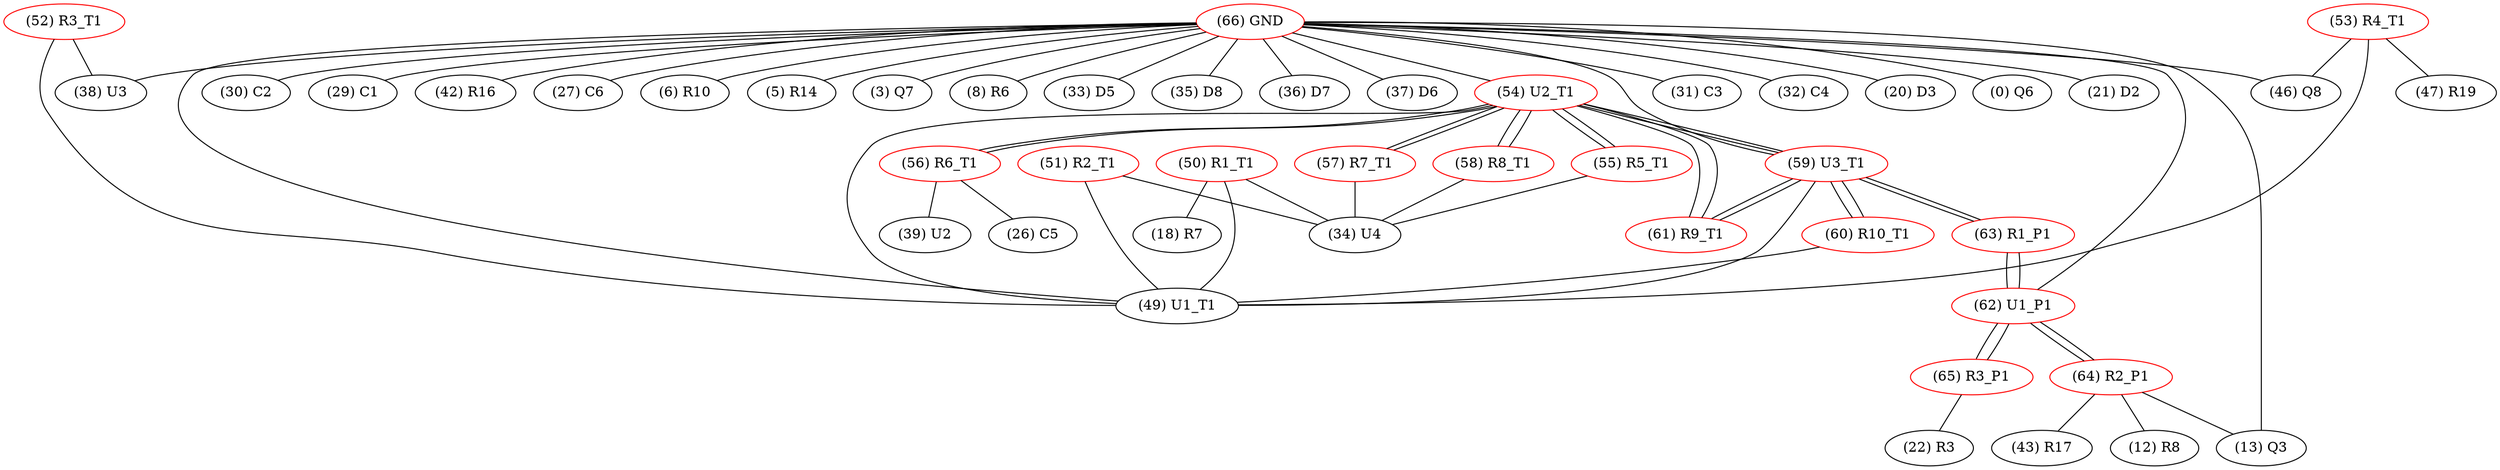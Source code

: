 graph {
	50 [label="(50) R1_T1" color=red]
	34 [label="(34) U4"]
	18 [label="(18) R7"]
	49 [label="(49) U1_T1"]
	51 [label="(51) R2_T1" color=red]
	34 [label="(34) U4"]
	49 [label="(49) U1_T1"]
	52 [label="(52) R3_T1" color=red]
	38 [label="(38) U3"]
	49 [label="(49) U1_T1"]
	53 [label="(53) R4_T1" color=red]
	46 [label="(46) Q8"]
	47 [label="(47) R19"]
	49 [label="(49) U1_T1"]
	54 [label="(54) U2_T1" color=red]
	57 [label="(57) R7_T1"]
	58 [label="(58) R8_T1"]
	55 [label="(55) R5_T1"]
	56 [label="(56) R6_T1"]
	59 [label="(59) U3_T1"]
	49 [label="(49) U1_T1"]
	61 [label="(61) R9_T1"]
	55 [label="(55) R5_T1" color=red]
	34 [label="(34) U4"]
	54 [label="(54) U2_T1"]
	56 [label="(56) R6_T1" color=red]
	26 [label="(26) C5"]
	39 [label="(39) U2"]
	54 [label="(54) U2_T1"]
	57 [label="(57) R7_T1" color=red]
	34 [label="(34) U4"]
	54 [label="(54) U2_T1"]
	58 [label="(58) R8_T1" color=red]
	34 [label="(34) U4"]
	54 [label="(54) U2_T1"]
	59 [label="(59) U3_T1" color=red]
	54 [label="(54) U2_T1"]
	49 [label="(49) U1_T1"]
	61 [label="(61) R9_T1"]
	60 [label="(60) R10_T1"]
	63 [label="(63) R1_P1"]
	60 [label="(60) R10_T1" color=red]
	59 [label="(59) U3_T1"]
	49 [label="(49) U1_T1"]
	61 [label="(61) R9_T1" color=red]
	54 [label="(54) U2_T1"]
	59 [label="(59) U3_T1"]
	62 [label="(62) U1_P1" color=red]
	65 [label="(65) R3_P1"]
	64 [label="(64) R2_P1"]
	63 [label="(63) R1_P1"]
	63 [label="(63) R1_P1" color=red]
	59 [label="(59) U3_T1"]
	62 [label="(62) U1_P1"]
	64 [label="(64) R2_P1" color=red]
	12 [label="(12) R8"]
	13 [label="(13) Q3"]
	43 [label="(43) R17"]
	62 [label="(62) U1_P1"]
	65 [label="(65) R3_P1" color=red]
	22 [label="(22) R3"]
	62 [label="(62) U1_P1"]
	66 [label="(66) GND" color=red]
	31 [label="(31) C3"]
	32 [label="(32) C4"]
	20 [label="(20) D3"]
	0 [label="(0) Q6"]
	21 [label="(21) D2"]
	30 [label="(30) C2"]
	38 [label="(38) U3"]
	29 [label="(29) C1"]
	42 [label="(42) R16"]
	27 [label="(27) C6"]
	6 [label="(6) R10"]
	5 [label="(5) R14"]
	3 [label="(3) Q7"]
	13 [label="(13) Q3"]
	8 [label="(8) R6"]
	33 [label="(33) D5"]
	35 [label="(35) D8"]
	46 [label="(46) Q8"]
	36 [label="(36) D7"]
	37 [label="(37) D6"]
	54 [label="(54) U2_T1"]
	59 [label="(59) U3_T1"]
	49 [label="(49) U1_T1"]
	62 [label="(62) U1_P1"]
	50 -- 34
	50 -- 18
	50 -- 49
	51 -- 34
	51 -- 49
	52 -- 38
	52 -- 49
	53 -- 46
	53 -- 47
	53 -- 49
	54 -- 57
	54 -- 58
	54 -- 55
	54 -- 56
	54 -- 59
	54 -- 49
	54 -- 61
	55 -- 34
	55 -- 54
	56 -- 26
	56 -- 39
	56 -- 54
	57 -- 34
	57 -- 54
	58 -- 34
	58 -- 54
	59 -- 54
	59 -- 49
	59 -- 61
	59 -- 60
	59 -- 63
	60 -- 59
	60 -- 49
	61 -- 54
	61 -- 59
	62 -- 65
	62 -- 64
	62 -- 63
	63 -- 59
	63 -- 62
	64 -- 12
	64 -- 13
	64 -- 43
	64 -- 62
	65 -- 22
	65 -- 62
	66 -- 31
	66 -- 32
	66 -- 20
	66 -- 0
	66 -- 21
	66 -- 30
	66 -- 38
	66 -- 29
	66 -- 42
	66 -- 27
	66 -- 6
	66 -- 5
	66 -- 3
	66 -- 13
	66 -- 8
	66 -- 33
	66 -- 35
	66 -- 46
	66 -- 36
	66 -- 37
	66 -- 54
	66 -- 59
	66 -- 49
	66 -- 62
}